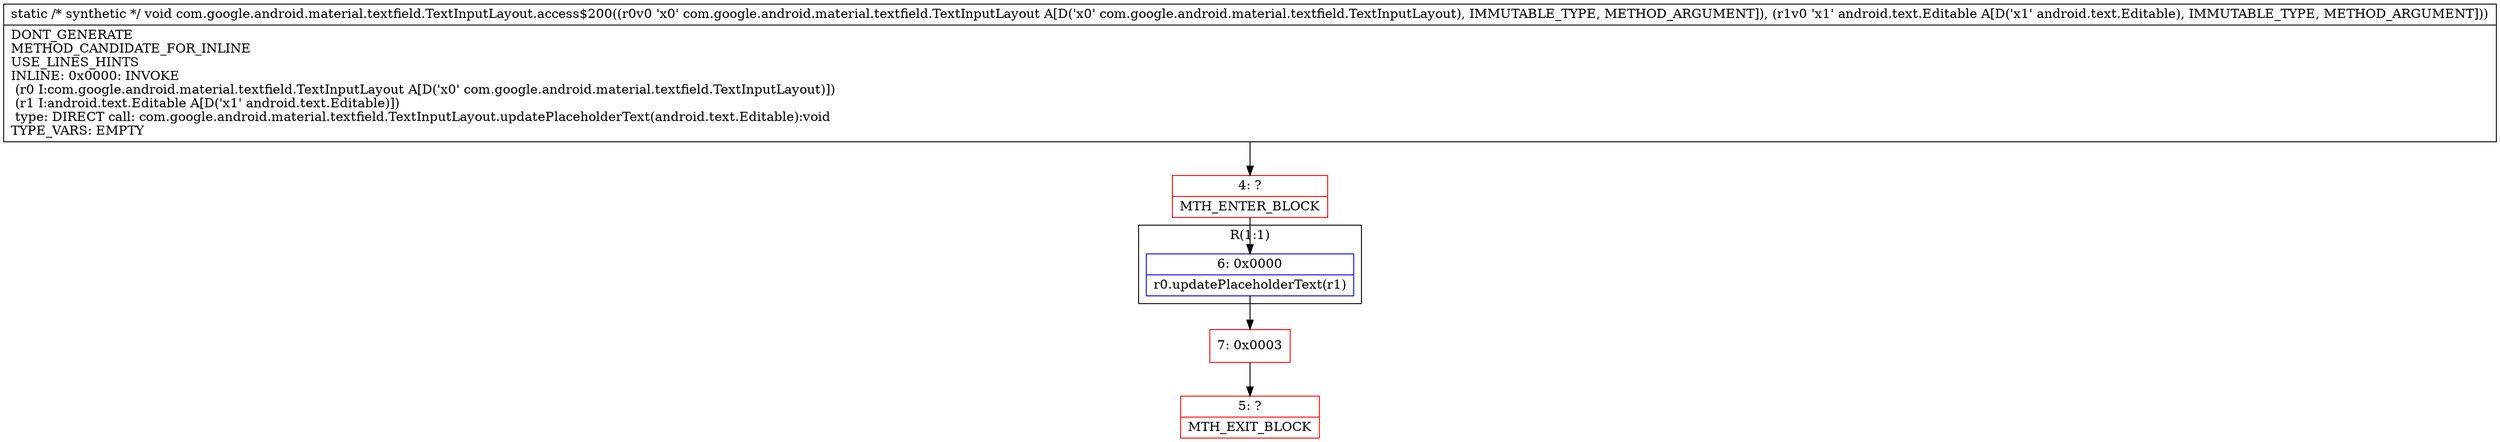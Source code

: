 digraph "CFG forcom.google.android.material.textfield.TextInputLayout.access$200(Lcom\/google\/android\/material\/textfield\/TextInputLayout;Landroid\/text\/Editable;)V" {
subgraph cluster_Region_124735809 {
label = "R(1:1)";
node [shape=record,color=blue];
Node_6 [shape=record,label="{6\:\ 0x0000|r0.updatePlaceholderText(r1)\l}"];
}
Node_4 [shape=record,color=red,label="{4\:\ ?|MTH_ENTER_BLOCK\l}"];
Node_7 [shape=record,color=red,label="{7\:\ 0x0003}"];
Node_5 [shape=record,color=red,label="{5\:\ ?|MTH_EXIT_BLOCK\l}"];
MethodNode[shape=record,label="{static \/* synthetic *\/ void com.google.android.material.textfield.TextInputLayout.access$200((r0v0 'x0' com.google.android.material.textfield.TextInputLayout A[D('x0' com.google.android.material.textfield.TextInputLayout), IMMUTABLE_TYPE, METHOD_ARGUMENT]), (r1v0 'x1' android.text.Editable A[D('x1' android.text.Editable), IMMUTABLE_TYPE, METHOD_ARGUMENT]))  | DONT_GENERATE\lMETHOD_CANDIDATE_FOR_INLINE\lUSE_LINES_HINTS\lINLINE: 0x0000: INVOKE  \l  (r0 I:com.google.android.material.textfield.TextInputLayout A[D('x0' com.google.android.material.textfield.TextInputLayout)])\l  (r1 I:android.text.Editable A[D('x1' android.text.Editable)])\l type: DIRECT call: com.google.android.material.textfield.TextInputLayout.updatePlaceholderText(android.text.Editable):void\lTYPE_VARS: EMPTY\l}"];
MethodNode -> Node_4;Node_6 -> Node_7;
Node_4 -> Node_6;
Node_7 -> Node_5;
}

